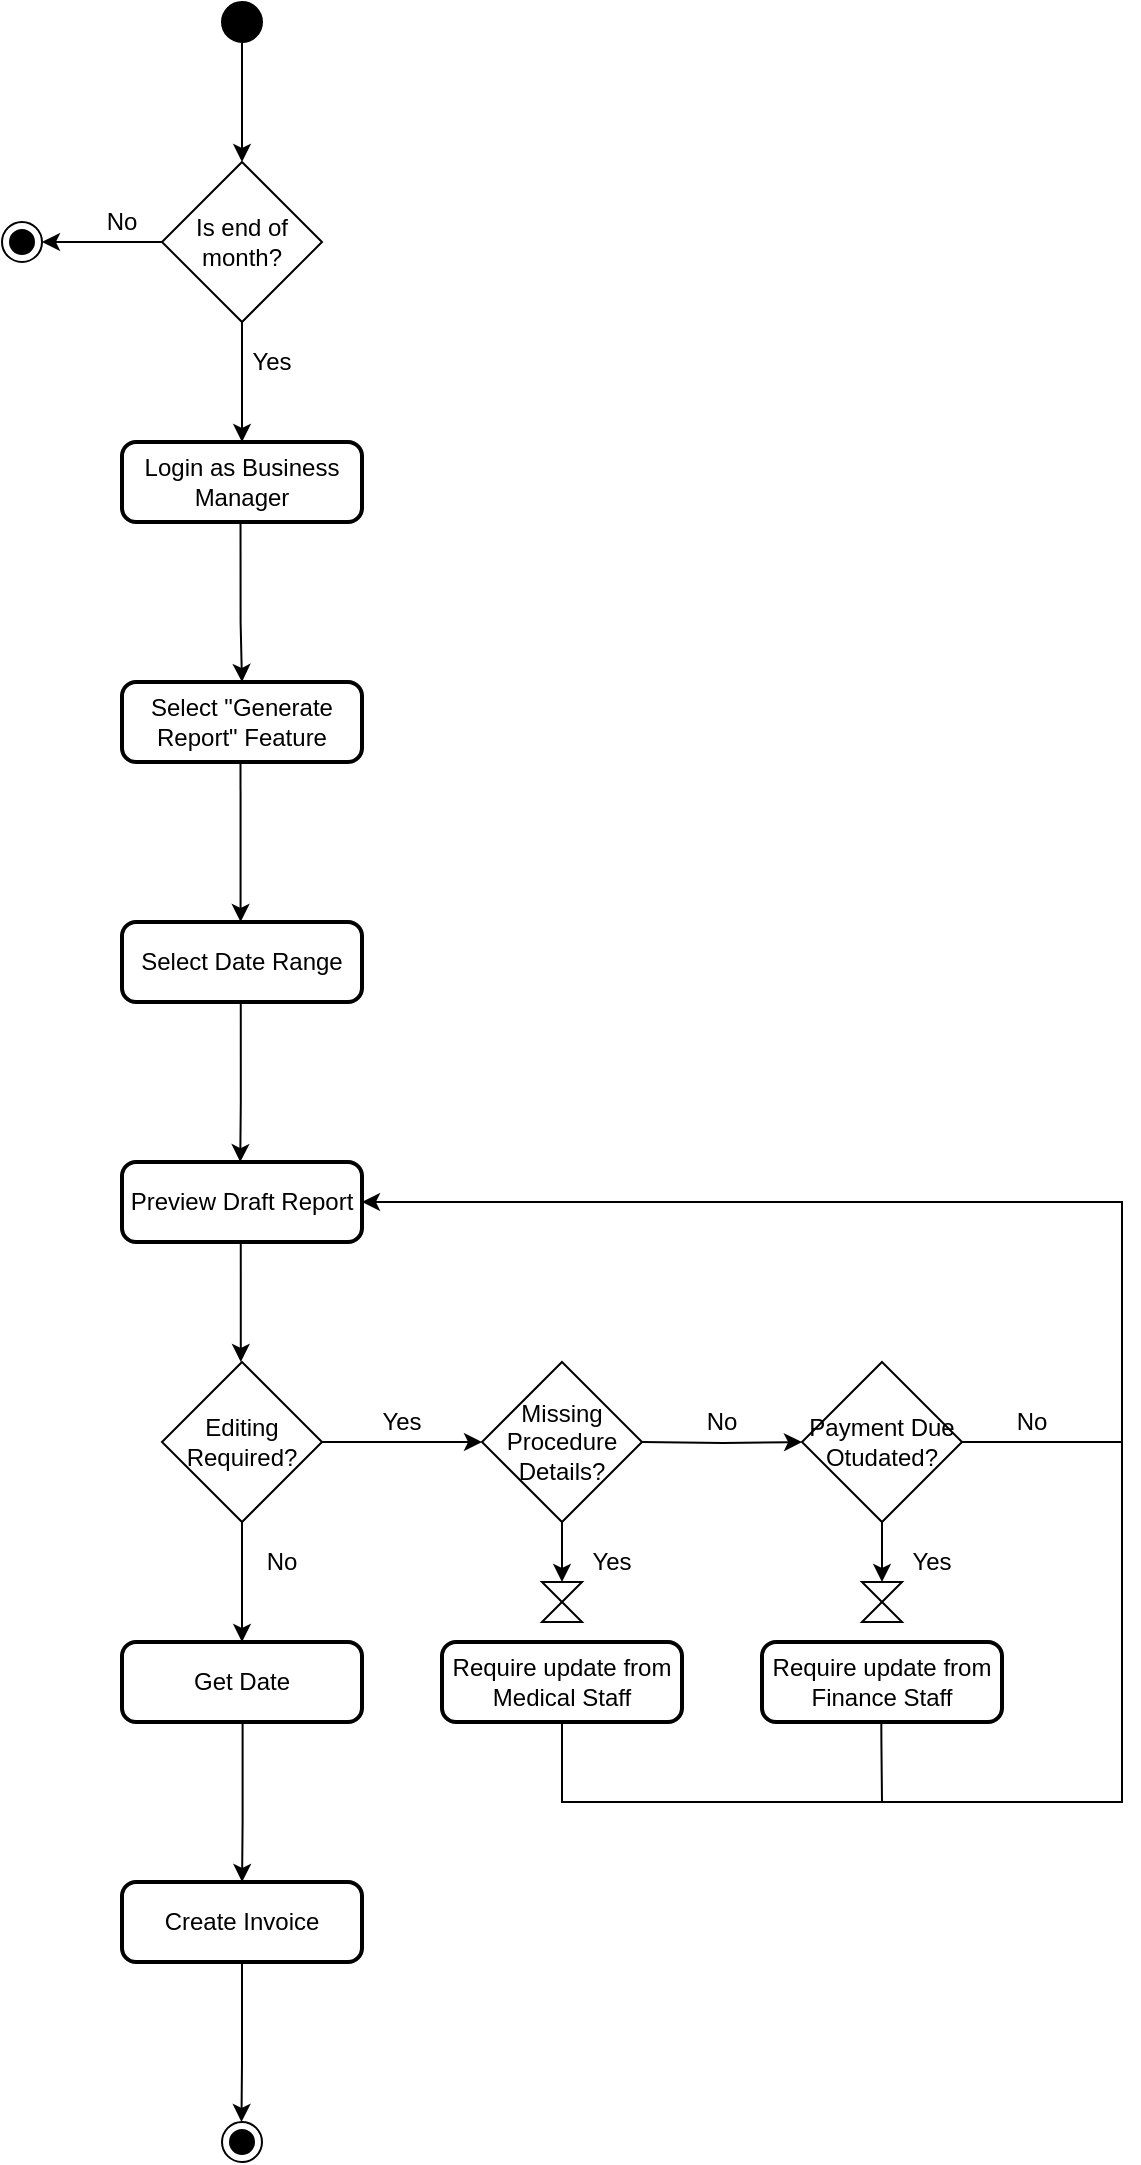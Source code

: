 <mxfile version="24.7.6">
  <diagram name="第 1 页" id="VRa96g7SjDV2xIUxDLRd">
    <mxGraphModel dx="633" dy="959" grid="1" gridSize="10" guides="1" tooltips="1" connect="1" arrows="1" fold="1" page="1" pageScale="1" pageWidth="850" pageHeight="1100" math="0" shadow="0">
      <root>
        <mxCell id="0" />
        <mxCell id="1" parent="0" />
        <mxCell id="2" value="" style="ellipse;fillColor=strokeColor;" parent="1" vertex="1">
          <mxGeometry x="130" width="20" height="20" as="geometry" />
        </mxCell>
        <mxCell id="7" value="" style="curved=1;startArrow=none;;entryX=0.5;entryY=0;entryDx=0;entryDy=0;exitX=0.5;exitY=1;exitDx=0;exitDy=0;" parent="1" source="2" target="clE17JEbLuwmMZCjdbwA-13" edge="1">
          <mxGeometry relative="1" as="geometry">
            <Array as="points" />
            <mxPoint x="140" y="60" as="targetPoint" />
            <mxPoint x="140" y="-10" as="sourcePoint" />
          </mxGeometry>
        </mxCell>
        <mxCell id="6nC-Zpstk0fhiGknvCqh-24" value="No" style="text;html=1;align=center;verticalAlign=middle;whiteSpace=wrap;rounded=0;" parent="1" vertex="1">
          <mxGeometry x="60" y="100" width="40" height="20" as="geometry" />
        </mxCell>
        <mxCell id="6nC-Zpstk0fhiGknvCqh-90" value="" style="startArrow=none;;exitX=0.5;exitY=1;exitDx=0;exitDy=0;edgeStyle=orthogonalEdgeStyle;rounded=0;curved=0;endArrow=classic;endFill=1;startFill=0;" parent="1" source="clE17JEbLuwmMZCjdbwA-13" edge="1">
          <mxGeometry relative="1" as="geometry">
            <Array as="points">
              <mxPoint x="140" y="210" />
              <mxPoint x="140" y="210" />
            </Array>
            <mxPoint x="380" y="20" as="sourcePoint" />
            <mxPoint x="140" y="220" as="targetPoint" />
          </mxGeometry>
        </mxCell>
        <mxCell id="clE17JEbLuwmMZCjdbwA-13" value="Is end of month?" style="rhombus;whiteSpace=wrap;html=1;" parent="1" vertex="1">
          <mxGeometry x="100" y="80" width="80" height="80" as="geometry" />
        </mxCell>
        <mxCell id="clE17JEbLuwmMZCjdbwA-14" value="" style="startArrow=none;;exitX=0;exitY=0.5;exitDx=0;exitDy=0;edgeStyle=orthogonalEdgeStyle;rounded=0;curved=0;endArrow=classic;endFill=1;startFill=0;" parent="1" source="clE17JEbLuwmMZCjdbwA-13" edge="1">
          <mxGeometry relative="1" as="geometry">
            <Array as="points" />
            <mxPoint x="150" y="170" as="sourcePoint" />
            <mxPoint x="40" y="120" as="targetPoint" />
          </mxGeometry>
        </mxCell>
        <mxCell id="clE17JEbLuwmMZCjdbwA-16" value="Login as Business Manager" style="rounded=1;absoluteArcSize=1;arcSize=14;whiteSpace=wrap;strokeWidth=2;" parent="1" vertex="1">
          <mxGeometry x="80" y="220" width="120" height="40" as="geometry" />
        </mxCell>
        <mxCell id="clE17JEbLuwmMZCjdbwA-18" value="Yes" style="text;html=1;align=center;verticalAlign=middle;whiteSpace=wrap;rounded=0;" parent="1" vertex="1">
          <mxGeometry x="140" y="170" width="30" height="20" as="geometry" />
        </mxCell>
        <mxCell id="clE17JEbLuwmMZCjdbwA-20" value="Editing Required?" style="rhombus;whiteSpace=wrap;html=1;" parent="1" vertex="1">
          <mxGeometry x="100" y="680" width="80" height="80" as="geometry" />
        </mxCell>
        <mxCell id="clE17JEbLuwmMZCjdbwA-25" value="No" style="text;html=1;align=center;verticalAlign=middle;whiteSpace=wrap;rounded=0;" parent="1" vertex="1">
          <mxGeometry x="140" y="770" width="40" height="20" as="geometry" />
        </mxCell>
        <mxCell id="clE17JEbLuwmMZCjdbwA-35" value="Missing Procedure Details?" style="rhombus;whiteSpace=wrap;html=1;" parent="1" vertex="1">
          <mxGeometry x="260" y="680" width="80" height="80" as="geometry" />
        </mxCell>
        <mxCell id="clE17JEbLuwmMZCjdbwA-36" value="" style="startArrow=none;;exitX=0.5;exitY=1;exitDx=0;exitDy=0;edgeStyle=orthogonalEdgeStyle;rounded=0;curved=0;endArrow=classic;endFill=1;startFill=0;" parent="1" edge="1">
          <mxGeometry relative="1" as="geometry">
            <Array as="points">
              <mxPoint x="300" y="770" />
              <mxPoint x="300" y="770" />
            </Array>
            <mxPoint x="300" y="759.97" as="sourcePoint" />
            <mxPoint x="300" y="789.97" as="targetPoint" />
          </mxGeometry>
        </mxCell>
        <mxCell id="clE17JEbLuwmMZCjdbwA-37" value="Yes" style="text;html=1;align=center;verticalAlign=middle;whiteSpace=wrap;rounded=0;" parent="1" vertex="1">
          <mxGeometry x="310" y="770" width="30" height="20" as="geometry" />
        </mxCell>
        <mxCell id="clE17JEbLuwmMZCjdbwA-41" value="" style="startArrow=none;;exitX=0.5;exitY=1;exitDx=0;exitDy=0;edgeStyle=orthogonalEdgeStyle;rounded=0;curved=0;endArrow=classic;endFill=1;startFill=0;entryX=0.5;entryY=0;entryDx=0;entryDy=0;" parent="1" edge="1" target="RpZKLnw1ml0JMjkQKGpv-15">
          <mxGeometry relative="1" as="geometry">
            <Array as="points">
              <mxPoint x="139" y="310" />
            </Array>
            <mxPoint x="139.26" y="260.02" as="sourcePoint" />
            <mxPoint x="100" y="320" as="targetPoint" />
          </mxGeometry>
        </mxCell>
        <mxCell id="clE17JEbLuwmMZCjdbwA-43" value="Preview Draft Report" style="rounded=1;absoluteArcSize=1;arcSize=14;whiteSpace=wrap;strokeWidth=2;" parent="1" vertex="1">
          <mxGeometry x="80" y="580" width="120" height="40" as="geometry" />
        </mxCell>
        <mxCell id="clE17JEbLuwmMZCjdbwA-49" value="" style="ellipse;shape=endState;fillColor=strokeColor;" parent="1" vertex="1">
          <mxGeometry x="130" y="1060" width="20" height="20" as="geometry" />
        </mxCell>
        <mxCell id="clE17JEbLuwmMZCjdbwA-56" value="" style="startArrow=none;;edgeStyle=orthogonalEdgeStyle;rounded=0;curved=0;endArrow=classic;endFill=1;exitX=0.5;exitY=1;exitDx=0;exitDy=0;" parent="1" edge="1">
          <mxGeometry relative="1" as="geometry">
            <Array as="points">
              <mxPoint x="140" y="800" />
              <mxPoint x="140" y="800" />
            </Array>
            <mxPoint x="140" y="760" as="sourcePoint" />
            <mxPoint x="140" y="820" as="targetPoint" />
          </mxGeometry>
        </mxCell>
        <mxCell id="clE17JEbLuwmMZCjdbwA-57" value="" style="startArrow=none;;exitX=0.5;exitY=1;exitDx=0;exitDy=0;edgeStyle=orthogonalEdgeStyle;rounded=0;curved=0;endArrow=classic;endFill=1;startFill=0;" parent="1" edge="1">
          <mxGeometry relative="1" as="geometry">
            <Array as="points">
              <mxPoint x="140" y="680" />
            </Array>
            <mxPoint x="139.39" y="620.02" as="sourcePoint" />
            <mxPoint x="139" y="680" as="targetPoint" />
          </mxGeometry>
        </mxCell>
        <mxCell id="clE17JEbLuwmMZCjdbwA-62" value="" style="startArrow=none;;edgeStyle=orthogonalEdgeStyle;rounded=0;curved=0;endArrow=classic;endFill=1;entryX=1;entryY=0.5;entryDx=0;entryDy=0;exitX=0.5;exitY=1;exitDx=0;exitDy=0;" parent="1" edge="1" target="clE17JEbLuwmMZCjdbwA-43" source="RpZKLnw1ml0JMjkQKGpv-31">
          <mxGeometry relative="1" as="geometry">
            <Array as="points">
              <mxPoint x="300" y="900" />
              <mxPoint x="580" y="900" />
              <mxPoint x="580" y="600" />
            </Array>
            <mxPoint x="300" y="1000" as="sourcePoint" />
            <mxPoint x="300" y="959.99" as="targetPoint" />
          </mxGeometry>
        </mxCell>
        <mxCell id="RpZKLnw1ml0JMjkQKGpv-10" value="" style="ellipse;shape=endState;fillColor=strokeColor;" vertex="1" parent="1">
          <mxGeometry x="20" y="110" width="20" height="20" as="geometry" />
        </mxCell>
        <mxCell id="RpZKLnw1ml0JMjkQKGpv-11" value="Select Date Range" style="rounded=1;absoluteArcSize=1;arcSize=14;whiteSpace=wrap;strokeWidth=2;" vertex="1" parent="1">
          <mxGeometry x="80" y="460" width="120" height="40" as="geometry" />
        </mxCell>
        <mxCell id="RpZKLnw1ml0JMjkQKGpv-12" value="" style="startArrow=none;;exitX=0.5;exitY=1;exitDx=0;exitDy=0;edgeStyle=orthogonalEdgeStyle;rounded=0;curved=0;endArrow=classic;endFill=1;startFill=0;" edge="1" parent="1">
          <mxGeometry relative="1" as="geometry">
            <Array as="points">
              <mxPoint x="140" y="550" />
              <mxPoint x="140" y="550" />
            </Array>
            <mxPoint x="139.39" y="500.02" as="sourcePoint" />
            <mxPoint x="139.13" y="580.01" as="targetPoint" />
          </mxGeometry>
        </mxCell>
        <mxCell id="RpZKLnw1ml0JMjkQKGpv-13" value="Yes" style="text;html=1;align=center;verticalAlign=middle;whiteSpace=wrap;rounded=0;" vertex="1" parent="1">
          <mxGeometry x="200" y="700" width="40" height="20" as="geometry" />
        </mxCell>
        <mxCell id="RpZKLnw1ml0JMjkQKGpv-14" value="" style="startArrow=none;;exitX=1;exitY=0.5;exitDx=0;exitDy=0;edgeStyle=orthogonalEdgeStyle;rounded=0;curved=0;endArrow=classic;endFill=1;startFill=0;entryX=0;entryY=0.5;entryDx=0;entryDy=0;" edge="1" parent="1">
          <mxGeometry relative="1" as="geometry">
            <Array as="points" />
            <mxPoint x="180" y="720.01" as="sourcePoint" />
            <mxPoint x="260" y="720.02" as="targetPoint" />
          </mxGeometry>
        </mxCell>
        <mxCell id="RpZKLnw1ml0JMjkQKGpv-15" value="Select &quot;Generate Report&quot; Feature" style="rounded=1;absoluteArcSize=1;arcSize=14;whiteSpace=wrap;strokeWidth=2;" vertex="1" parent="1">
          <mxGeometry x="80" y="340" width="120" height="40" as="geometry" />
        </mxCell>
        <mxCell id="RpZKLnw1ml0JMjkQKGpv-16" value="" style="startArrow=none;;exitX=0.5;exitY=1;exitDx=0;exitDy=0;edgeStyle=orthogonalEdgeStyle;rounded=0;curved=0;endArrow=classic;endFill=1;startFill=0;" edge="1" parent="1">
          <mxGeometry relative="1" as="geometry">
            <Array as="points">
              <mxPoint x="140" y="460" />
            </Array>
            <mxPoint x="139.26" y="380.02" as="sourcePoint" />
            <mxPoint x="139" y="460.01" as="targetPoint" />
          </mxGeometry>
        </mxCell>
        <mxCell id="RpZKLnw1ml0JMjkQKGpv-22" value="No" style="text;html=1;align=center;verticalAlign=middle;whiteSpace=wrap;rounded=0;" vertex="1" parent="1">
          <mxGeometry x="360" y="700" width="40" height="20" as="geometry" />
        </mxCell>
        <mxCell id="RpZKLnw1ml0JMjkQKGpv-23" value="" style="startArrow=none;;exitX=1;exitY=0.5;exitDx=0;exitDy=0;edgeStyle=orthogonalEdgeStyle;rounded=0;curved=0;endArrow=classic;endFill=1;startFill=0;entryX=0;entryY=0.5;entryDx=0;entryDy=0;" edge="1" parent="1" target="RpZKLnw1ml0JMjkQKGpv-24">
          <mxGeometry relative="1" as="geometry">
            <Array as="points" />
            <mxPoint x="340" y="720.02" as="sourcePoint" />
            <mxPoint x="400" y="720.02" as="targetPoint" />
          </mxGeometry>
        </mxCell>
        <mxCell id="RpZKLnw1ml0JMjkQKGpv-24" value="Payment Due Otudated?" style="rhombus;whiteSpace=wrap;html=1;" vertex="1" parent="1">
          <mxGeometry x="420" y="680" width="80" height="80" as="geometry" />
        </mxCell>
        <mxCell id="RpZKLnw1ml0JMjkQKGpv-27" value="No" style="text;html=1;align=center;verticalAlign=middle;whiteSpace=wrap;rounded=0;" vertex="1" parent="1">
          <mxGeometry x="510" y="700" width="50" height="20" as="geometry" />
        </mxCell>
        <mxCell id="RpZKLnw1ml0JMjkQKGpv-28" value="" style="startArrow=none;;exitX=1;exitY=0.5;exitDx=0;exitDy=0;edgeStyle=orthogonalEdgeStyle;rounded=0;curved=0;endArrow=none;endFill=0;startFill=0;" edge="1" parent="1">
          <mxGeometry relative="1" as="geometry">
            <Array as="points">
              <mxPoint x="530" y="720" />
              <mxPoint x="530" y="720" />
            </Array>
            <mxPoint x="500" y="720.01" as="sourcePoint" />
            <mxPoint x="580" y="720" as="targetPoint" />
          </mxGeometry>
        </mxCell>
        <mxCell id="RpZKLnw1ml0JMjkQKGpv-31" value="Require update from Medical Staff" style="rounded=1;absoluteArcSize=1;arcSize=14;whiteSpace=wrap;strokeWidth=2;" vertex="1" parent="1">
          <mxGeometry x="240" y="820" width="120" height="40" as="geometry" />
        </mxCell>
        <mxCell id="RpZKLnw1ml0JMjkQKGpv-32" value="" style="shape=collate;html=1;" vertex="1" parent="1">
          <mxGeometry x="290" y="790" width="20" height="20" as="geometry" />
        </mxCell>
        <mxCell id="RpZKLnw1ml0JMjkQKGpv-43" value="" style="startArrow=none;;exitX=0.5;exitY=1;exitDx=0;exitDy=0;edgeStyle=orthogonalEdgeStyle;rounded=0;curved=0;endArrow=classic;endFill=1;startFill=0;" edge="1" parent="1">
          <mxGeometry relative="1" as="geometry">
            <Array as="points">
              <mxPoint x="460" y="770" />
              <mxPoint x="460" y="770" />
            </Array>
            <mxPoint x="460" y="759.97" as="sourcePoint" />
            <mxPoint x="460" y="789.97" as="targetPoint" />
          </mxGeometry>
        </mxCell>
        <mxCell id="RpZKLnw1ml0JMjkQKGpv-44" value="Yes" style="text;html=1;align=center;verticalAlign=middle;whiteSpace=wrap;rounded=0;" vertex="1" parent="1">
          <mxGeometry x="470" y="770" width="30" height="20" as="geometry" />
        </mxCell>
        <mxCell id="RpZKLnw1ml0JMjkQKGpv-45" value="Require update from Finance Staff" style="rounded=1;absoluteArcSize=1;arcSize=14;whiteSpace=wrap;strokeWidth=2;" vertex="1" parent="1">
          <mxGeometry x="400" y="820" width="120" height="40" as="geometry" />
        </mxCell>
        <mxCell id="RpZKLnw1ml0JMjkQKGpv-46" value="" style="shape=collate;html=1;" vertex="1" parent="1">
          <mxGeometry x="450" y="790" width="20" height="20" as="geometry" />
        </mxCell>
        <mxCell id="RpZKLnw1ml0JMjkQKGpv-53" value="" style="startArrow=none;;exitX=0.5;exitY=1;exitDx=0;exitDy=0;edgeStyle=orthogonalEdgeStyle;rounded=0;curved=0;endArrow=none;endFill=0;startFill=0;" edge="1" parent="1">
          <mxGeometry relative="1" as="geometry">
            <Array as="points">
              <mxPoint x="460" y="870" />
              <mxPoint x="460" y="870" />
            </Array>
            <mxPoint x="459.66" y="860" as="sourcePoint" />
            <mxPoint x="460" y="900" as="targetPoint" />
          </mxGeometry>
        </mxCell>
        <mxCell id="RpZKLnw1ml0JMjkQKGpv-54" value="Create Invoice" style="rounded=1;absoluteArcSize=1;arcSize=14;whiteSpace=wrap;strokeWidth=2;" vertex="1" parent="1">
          <mxGeometry x="80" y="940" width="120" height="40" as="geometry" />
        </mxCell>
        <mxCell id="RpZKLnw1ml0JMjkQKGpv-55" value="" style="startArrow=none;;exitX=0.5;exitY=1;exitDx=0;exitDy=0;edgeStyle=orthogonalEdgeStyle;rounded=0;curved=0;endArrow=classic;endFill=1;startFill=0;" edge="1" parent="1">
          <mxGeometry relative="1" as="geometry">
            <Array as="points">
              <mxPoint x="140" y="1030" />
              <mxPoint x="140" y="1030" />
            </Array>
            <mxPoint x="140" y="980.01" as="sourcePoint" />
            <mxPoint x="139.74" y="1060" as="targetPoint" />
          </mxGeometry>
        </mxCell>
        <mxCell id="RpZKLnw1ml0JMjkQKGpv-56" value="Get Date" style="rounded=1;absoluteArcSize=1;arcSize=14;whiteSpace=wrap;strokeWidth=2;" vertex="1" parent="1">
          <mxGeometry x="80" y="820" width="120" height="40" as="geometry" />
        </mxCell>
        <mxCell id="RpZKLnw1ml0JMjkQKGpv-57" value="" style="startArrow=none;;exitX=0.5;exitY=1;exitDx=0;exitDy=0;edgeStyle=orthogonalEdgeStyle;rounded=0;curved=0;endArrow=classic;endFill=1;startFill=0;" edge="1" parent="1">
          <mxGeometry relative="1" as="geometry">
            <Array as="points">
              <mxPoint x="140" y="910" />
              <mxPoint x="140" y="910" />
            </Array>
            <mxPoint x="140.3" y="860.01" as="sourcePoint" />
            <mxPoint x="140.04" y="940" as="targetPoint" />
          </mxGeometry>
        </mxCell>
      </root>
    </mxGraphModel>
  </diagram>
</mxfile>
